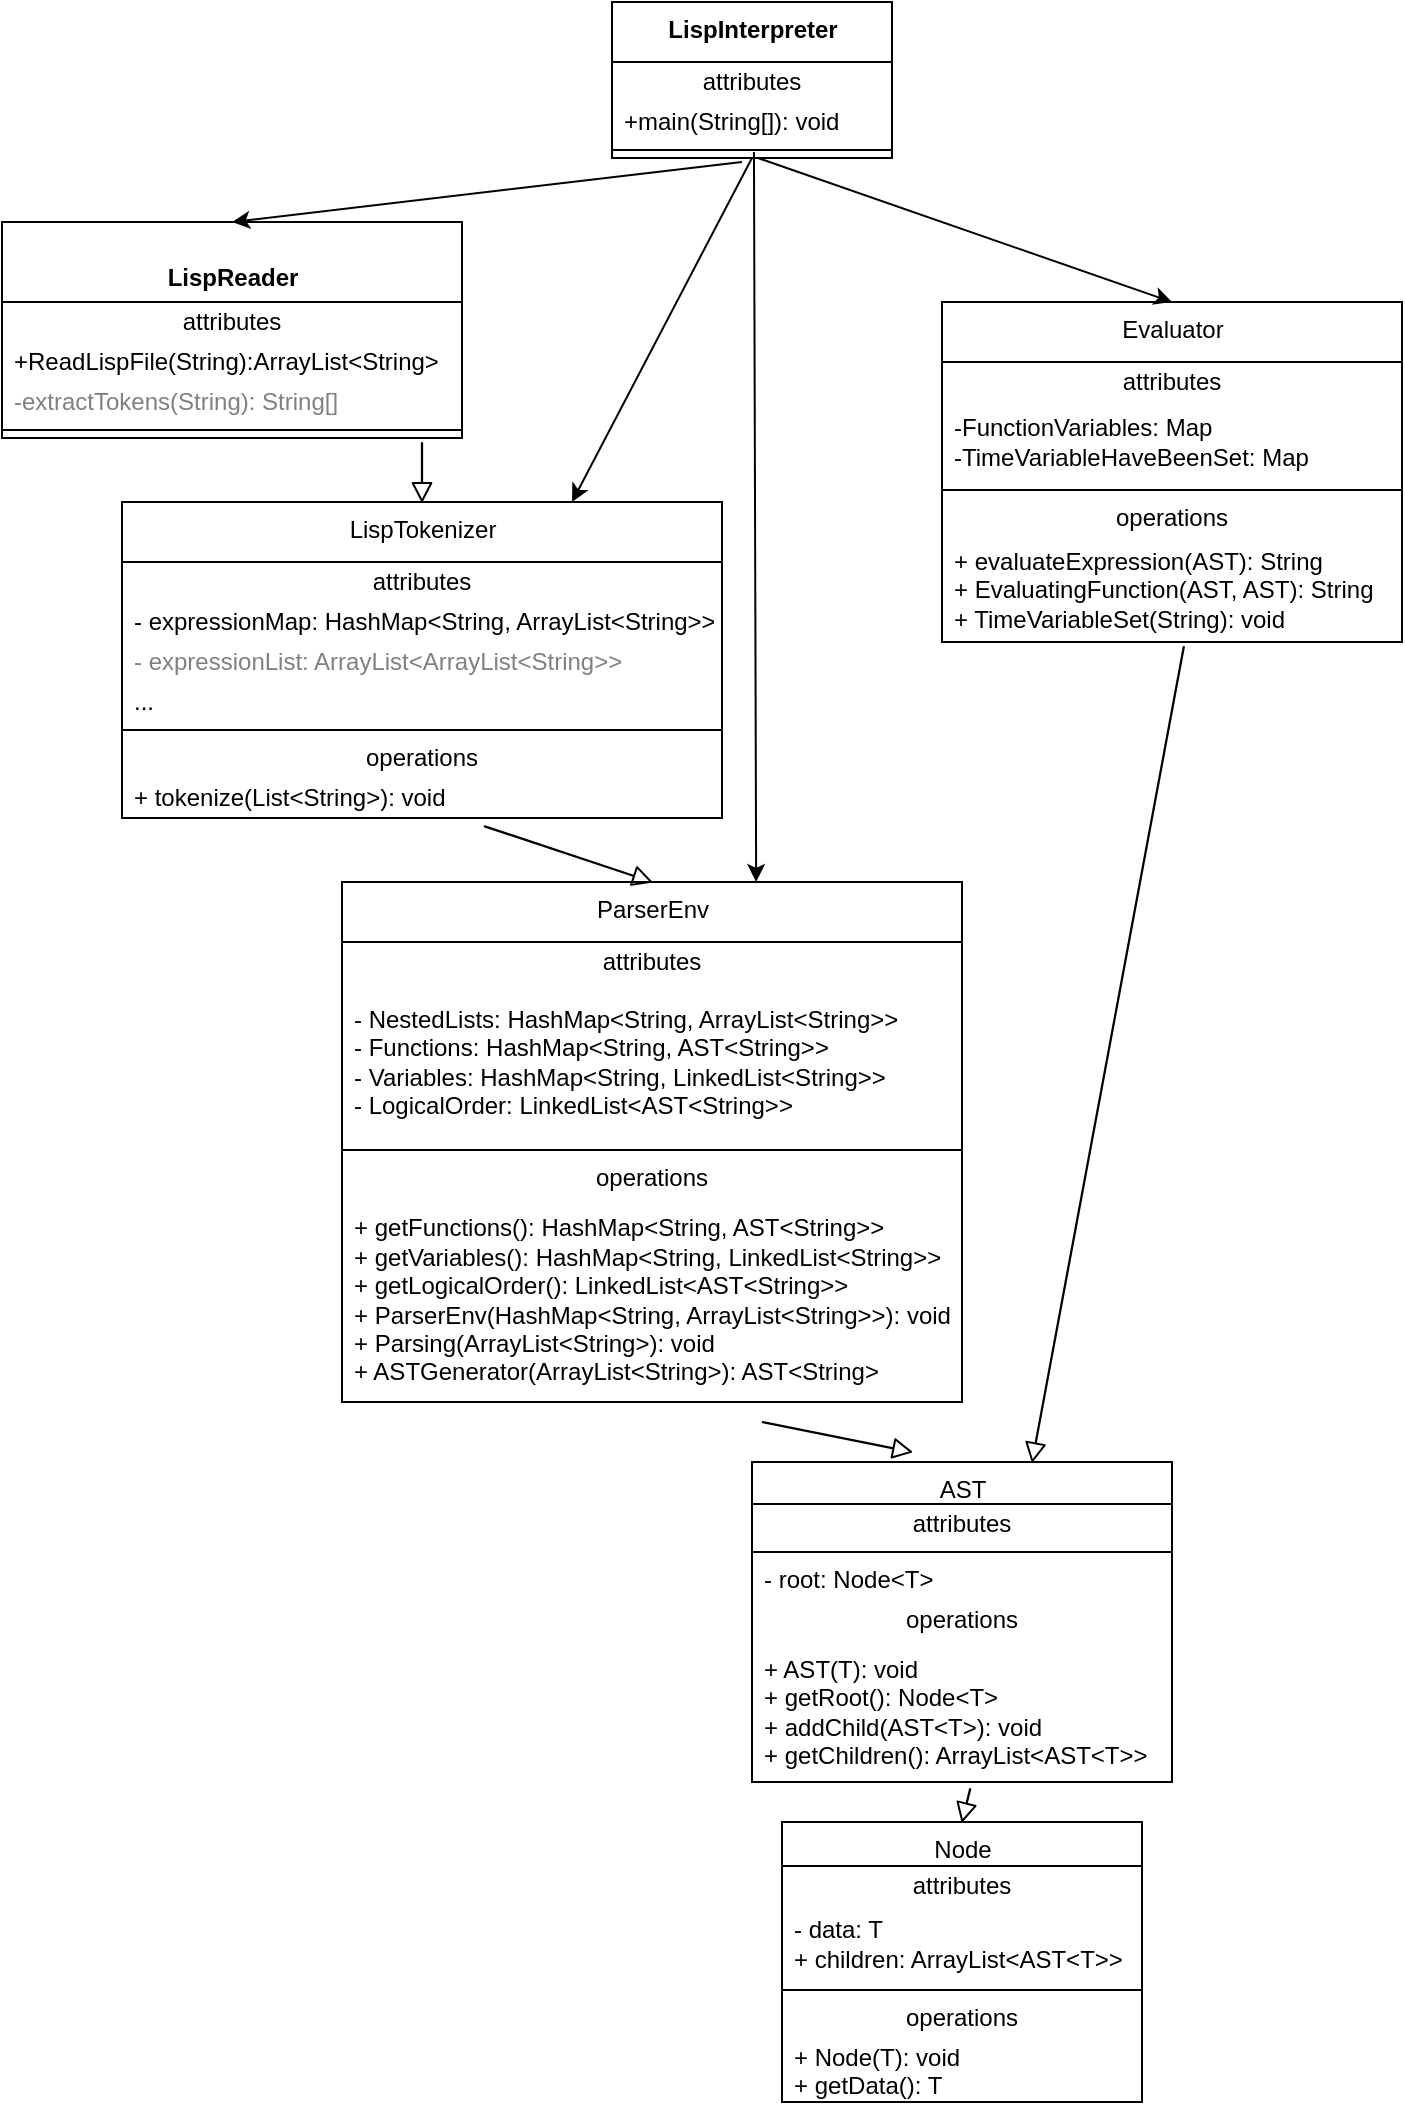 <mxfile>
    <diagram id="wE6Jl0ETnyt9G-wWu_ZL" name="Page-1">
        <mxGraphModel dx="2075" dy="1500" grid="1" gridSize="10" guides="1" tooltips="1" connect="1" arrows="1" fold="1" page="1" pageScale="1" pageWidth="850" pageHeight="1100" math="0" shadow="0">
            <root>
                <mxCell id="0"/>
                <mxCell id="1" parent="0"/>
                <mxCell id="6" value="&lt;b&gt;LispInterpreter&lt;/b&gt;" style="swimlane;fontStyle=0;align=center;verticalAlign=top;childLayout=stackLayout;horizontal=1;startSize=30;horizontalStack=0;resizeParent=1;resizeParentMax=0;resizeLast=0;collapsible=0;marginBottom=0;html=1;" vertex="1" parent="1">
                    <mxGeometry x="355" y="80" width="140" height="78" as="geometry"/>
                </mxCell>
                <mxCell id="7" value="attributes" style="text;html=1;strokeColor=none;fillColor=none;align=center;verticalAlign=middle;spacingLeft=4;spacingRight=4;overflow=hidden;rotatable=0;points=[[0,0.5],[1,0.5]];portConstraint=eastwest;" vertex="1" parent="6">
                    <mxGeometry y="30" width="140" height="20" as="geometry"/>
                </mxCell>
                <mxCell id="8" value="+main(String[]): void" style="text;html=1;strokeColor=none;fillColor=none;align=left;verticalAlign=middle;spacingLeft=4;spacingRight=4;overflow=hidden;rotatable=0;points=[[0,0.5],[1,0.5]];portConstraint=eastwest;" vertex="1" parent="6">
                    <mxGeometry y="50" width="140" height="20" as="geometry"/>
                </mxCell>
                <mxCell id="11" value="" style="line;strokeWidth=1;fillColor=none;align=left;verticalAlign=middle;spacingTop=-1;spacingLeft=3;spacingRight=3;rotatable=0;labelPosition=right;points=[];portConstraint=eastwest;" vertex="1" parent="6">
                    <mxGeometry y="70" width="140" height="8" as="geometry"/>
                </mxCell>
                <mxCell id="14" value="&lt;br&gt;&lt;b&gt;LispReader&lt;/b&gt;" style="swimlane;fontStyle=0;align=center;verticalAlign=top;childLayout=stackLayout;horizontal=1;startSize=40;horizontalStack=0;resizeParent=1;resizeParentMax=0;resizeLast=0;collapsible=0;marginBottom=0;html=1;" vertex="1" parent="1">
                    <mxGeometry x="50" y="190" width="230" height="108" as="geometry"/>
                </mxCell>
                <mxCell id="15" value="attributes" style="text;html=1;strokeColor=none;fillColor=none;align=center;verticalAlign=middle;spacingLeft=4;spacingRight=4;overflow=hidden;rotatable=0;points=[[0,0.5],[1,0.5]];portConstraint=eastwest;" vertex="1" parent="14">
                    <mxGeometry y="40" width="230" height="20" as="geometry"/>
                </mxCell>
                <mxCell id="16" value="+ReadLispFile(String):ArrayList&amp;lt;String&amp;gt;" style="text;html=1;strokeColor=none;fillColor=none;align=left;verticalAlign=middle;spacingLeft=4;spacingRight=4;overflow=hidden;rotatable=0;points=[[0,0.5],[1,0.5]];portConstraint=eastwest;" vertex="1" parent="14">
                    <mxGeometry y="60" width="230" height="20" as="geometry"/>
                </mxCell>
                <mxCell id="17" value="-extractTokens(String): String[]" style="text;html=1;strokeColor=none;fillColor=none;align=left;verticalAlign=middle;spacingLeft=4;spacingRight=4;overflow=hidden;rotatable=0;points=[[0,0.5],[1,0.5]];portConstraint=eastwest;fontColor=#808080;" vertex="1" parent="14">
                    <mxGeometry y="80" width="230" height="20" as="geometry"/>
                </mxCell>
                <mxCell id="19" value="" style="line;strokeWidth=1;fillColor=none;align=left;verticalAlign=middle;spacingTop=-1;spacingLeft=3;spacingRight=3;rotatable=0;labelPosition=right;points=[];portConstraint=eastwest;" vertex="1" parent="14">
                    <mxGeometry y="100" width="230" height="8" as="geometry"/>
                </mxCell>
                <mxCell id="22" value="" style="endArrow=classic;html=1;entryX=0.5;entryY=0;entryDx=0;entryDy=0;exitX=0.464;exitY=1.25;exitDx=0;exitDy=0;exitPerimeter=0;" edge="1" parent="1" source="11" target="14">
                    <mxGeometry width="50" height="50" relative="1" as="geometry">
                        <mxPoint x="410" y="100" as="sourcePoint"/>
                        <mxPoint x="500" y="400" as="targetPoint"/>
                    </mxGeometry>
                </mxCell>
                <mxCell id="23" value="LispTokenizer" style="swimlane;fontStyle=0;align=center;verticalAlign=top;childLayout=stackLayout;horizontal=1;startSize=30;horizontalStack=0;resizeParent=1;resizeParentMax=0;resizeLast=0;collapsible=0;marginBottom=0;html=1;" vertex="1" parent="1">
                    <mxGeometry x="110" y="330" width="300" height="158" as="geometry"/>
                </mxCell>
                <mxCell id="24" value="attributes" style="text;html=1;strokeColor=none;fillColor=none;align=center;verticalAlign=middle;spacingLeft=4;spacingRight=4;overflow=hidden;rotatable=0;points=[[0,0.5],[1,0.5]];portConstraint=eastwest;" vertex="1" parent="23">
                    <mxGeometry y="30" width="300" height="20" as="geometry"/>
                </mxCell>
                <mxCell id="25" value="- expressionMap: HashMap&amp;lt;String, ArrayList&amp;lt;String&amp;gt;&amp;gt;" style="text;html=1;strokeColor=none;fillColor=none;align=left;verticalAlign=middle;spacingLeft=4;spacingRight=4;overflow=hidden;rotatable=0;points=[[0,0.5],[1,0.5]];portConstraint=eastwest;" vertex="1" parent="23">
                    <mxGeometry y="50" width="300" height="20" as="geometry"/>
                </mxCell>
                <mxCell id="26" value="- expressionList: ArrayList&amp;lt;ArrayList&amp;lt;String&amp;gt;&amp;gt;" style="text;html=1;strokeColor=none;fillColor=none;align=left;verticalAlign=middle;spacingLeft=4;spacingRight=4;overflow=hidden;rotatable=0;points=[[0,0.5],[1,0.5]];portConstraint=eastwest;fontColor=#808080;" vertex="1" parent="23">
                    <mxGeometry y="70" width="300" height="20" as="geometry"/>
                </mxCell>
                <mxCell id="27" value="..." style="text;html=1;strokeColor=none;fillColor=none;align=left;verticalAlign=middle;spacingLeft=4;spacingRight=4;overflow=hidden;rotatable=0;points=[[0,0.5],[1,0.5]];portConstraint=eastwest;" vertex="1" parent="23">
                    <mxGeometry y="90" width="300" height="20" as="geometry"/>
                </mxCell>
                <mxCell id="28" value="" style="line;strokeWidth=1;fillColor=none;align=left;verticalAlign=middle;spacingTop=-1;spacingLeft=3;spacingRight=3;rotatable=0;labelPosition=right;points=[];portConstraint=eastwest;" vertex="1" parent="23">
                    <mxGeometry y="110" width="300" height="8" as="geometry"/>
                </mxCell>
                <mxCell id="29" value="operations" style="text;html=1;strokeColor=none;fillColor=none;align=center;verticalAlign=middle;spacingLeft=4;spacingRight=4;overflow=hidden;rotatable=0;points=[[0,0.5],[1,0.5]];portConstraint=eastwest;" vertex="1" parent="23">
                    <mxGeometry y="118" width="300" height="20" as="geometry"/>
                </mxCell>
                <mxCell id="30" value="+ tokenize(List&amp;lt;String&amp;gt;): void" style="text;html=1;strokeColor=none;fillColor=none;align=left;verticalAlign=middle;spacingLeft=4;spacingRight=4;overflow=hidden;rotatable=0;points=[[0,0.5],[1,0.5]];portConstraint=eastwest;" vertex="1" parent="23">
                    <mxGeometry y="138" width="300" height="20" as="geometry"/>
                </mxCell>
                <mxCell id="32" value="" style="endArrow=classic;html=1;entryX=0.75;entryY=0;entryDx=0;entryDy=0;exitX=0.5;exitY=1;exitDx=0;exitDy=0;" edge="1" parent="1" source="6" target="23">
                    <mxGeometry width="50" height="50" relative="1" as="geometry">
                        <mxPoint x="450" y="300" as="sourcePoint"/>
                        <mxPoint x="500" y="250" as="targetPoint"/>
                    </mxGeometry>
                </mxCell>
                <mxCell id="34" value="" style="shape=flexArrow;endArrow=classic;html=1;width=0.135;endSize=2.653;endWidth=8.204;entryX=0.5;entryY=0;entryDx=0;entryDy=0;" edge="1" parent="1" target="23">
                    <mxGeometry width="50" height="50" relative="1" as="geometry">
                        <mxPoint x="260" y="300" as="sourcePoint"/>
                        <mxPoint x="425" y="290" as="targetPoint"/>
                    </mxGeometry>
                </mxCell>
                <mxCell id="35" value="Evaluator" style="swimlane;fontStyle=0;align=center;verticalAlign=top;childLayout=stackLayout;horizontal=1;startSize=30;horizontalStack=0;resizeParent=1;resizeParentMax=0;resizeLast=0;collapsible=0;marginBottom=0;html=1;" vertex="1" parent="1">
                    <mxGeometry x="520" y="230" width="230" height="170" as="geometry"/>
                </mxCell>
                <mxCell id="36" value="attributes" style="text;html=1;strokeColor=none;fillColor=none;align=center;verticalAlign=middle;spacingLeft=4;spacingRight=4;overflow=hidden;rotatable=0;points=[[0,0.5],[1,0.5]];portConstraint=eastwest;" vertex="1" parent="35">
                    <mxGeometry y="30" width="230" height="20" as="geometry"/>
                </mxCell>
                <mxCell id="37" value="-FunctionVariables: Map&lt;br&gt;-TimeVariableHaveBeenSet: Map" style="text;html=1;strokeColor=none;fillColor=none;align=left;verticalAlign=middle;spacingLeft=4;spacingRight=4;overflow=hidden;rotatable=0;points=[[0,0.5],[1,0.5]];portConstraint=eastwest;" vertex="1" parent="35">
                    <mxGeometry y="50" width="230" height="40" as="geometry"/>
                </mxCell>
                <mxCell id="40" value="" style="line;strokeWidth=1;fillColor=none;align=left;verticalAlign=middle;spacingTop=-1;spacingLeft=3;spacingRight=3;rotatable=0;labelPosition=right;points=[];portConstraint=eastwest;" vertex="1" parent="35">
                    <mxGeometry y="90" width="230" height="8" as="geometry"/>
                </mxCell>
                <mxCell id="41" value="operations" style="text;html=1;strokeColor=none;fillColor=none;align=center;verticalAlign=middle;spacingLeft=4;spacingRight=4;overflow=hidden;rotatable=0;points=[[0,0.5],[1,0.5]];portConstraint=eastwest;" vertex="1" parent="35">
                    <mxGeometry y="98" width="230" height="20" as="geometry"/>
                </mxCell>
                <mxCell id="42" value="&lt;div&gt;+ evaluateExpression(AST): String&lt;/div&gt;&lt;div&gt;+ EvaluatingFunction(AST, AST): String&lt;/div&gt;&lt;div&gt;+ TimeVariableSet(String): void&lt;/div&gt;" style="text;html=1;strokeColor=none;fillColor=none;align=left;verticalAlign=middle;spacingLeft=4;spacingRight=4;overflow=hidden;rotatable=0;points=[[0,0.5],[1,0.5]];portConstraint=eastwest;" vertex="1" parent="35">
                    <mxGeometry y="118" width="230" height="52" as="geometry"/>
                </mxCell>
                <mxCell id="43" value="" style="endArrow=classic;html=1;entryX=0.5;entryY=0;entryDx=0;entryDy=0;exitX=0.521;exitY=1;exitDx=0;exitDy=0;exitPerimeter=0;" edge="1" parent="1" source="11" target="35">
                    <mxGeometry width="50" height="50" relative="1" as="geometry">
                        <mxPoint x="440" y="120" as="sourcePoint"/>
                        <mxPoint x="650" y="70" as="targetPoint"/>
                    </mxGeometry>
                </mxCell>
                <mxCell id="44" value="ParserEnv" style="swimlane;fontStyle=0;align=center;verticalAlign=top;childLayout=stackLayout;horizontal=1;startSize=30;horizontalStack=0;resizeParent=1;resizeParentMax=0;resizeLast=0;collapsible=0;marginBottom=0;html=1;" vertex="1" parent="1">
                    <mxGeometry x="220" y="520" width="310" height="260" as="geometry"/>
                </mxCell>
                <mxCell id="45" value="attributes" style="text;html=1;strokeColor=none;fillColor=none;align=center;verticalAlign=middle;spacingLeft=4;spacingRight=4;overflow=hidden;rotatable=0;points=[[0,0.5],[1,0.5]];portConstraint=eastwest;" vertex="1" parent="44">
                    <mxGeometry y="30" width="310" height="20" as="geometry"/>
                </mxCell>
                <mxCell id="46" value="&lt;div&gt;- NestedLists: HashMap&amp;lt;String, ArrayList&amp;lt;String&amp;gt;&amp;gt;&lt;/div&gt;&lt;div&gt;- Functions: HashMap&amp;lt;String, AST&amp;lt;String&amp;gt;&amp;gt;&lt;/div&gt;&lt;div&gt;- Variables: HashMap&amp;lt;String, LinkedList&amp;lt;String&amp;gt;&amp;gt;&lt;/div&gt;&lt;div&gt;- LogicalOrder: LinkedList&amp;lt;AST&amp;lt;String&amp;gt;&amp;gt;&lt;/div&gt;" style="text;html=1;strokeColor=none;fillColor=none;align=left;verticalAlign=middle;spacingLeft=4;spacingRight=4;overflow=hidden;rotatable=0;points=[[0,0.5],[1,0.5]];portConstraint=eastwest;" vertex="1" parent="44">
                    <mxGeometry y="50" width="310" height="80" as="geometry"/>
                </mxCell>
                <mxCell id="49" value="" style="line;strokeWidth=1;fillColor=none;align=left;verticalAlign=middle;spacingTop=-1;spacingLeft=3;spacingRight=3;rotatable=0;labelPosition=right;points=[];portConstraint=eastwest;" vertex="1" parent="44">
                    <mxGeometry y="130" width="310" height="8" as="geometry"/>
                </mxCell>
                <mxCell id="50" value="operations" style="text;html=1;strokeColor=none;fillColor=none;align=center;verticalAlign=middle;spacingLeft=4;spacingRight=4;overflow=hidden;rotatable=0;points=[[0,0.5],[1,0.5]];portConstraint=eastwest;" vertex="1" parent="44">
                    <mxGeometry y="138" width="310" height="20" as="geometry"/>
                </mxCell>
                <mxCell id="51" value="&lt;div&gt;+ getFunctions(): HashMap&amp;lt;String, AST&amp;lt;String&amp;gt;&amp;gt;&lt;/div&gt;&lt;div&gt;+ getVariables(): HashMap&amp;lt;String, LinkedList&amp;lt;String&amp;gt;&amp;gt;&lt;/div&gt;&lt;div&gt;+ getLogicalOrder(): LinkedList&amp;lt;AST&amp;lt;String&amp;gt;&amp;gt;&lt;/div&gt;&lt;div&gt;+ ParserEnv(HashMap&amp;lt;String, ArrayList&amp;lt;String&amp;gt;&amp;gt;): void&lt;/div&gt;&lt;div&gt;+ Parsing(ArrayList&amp;lt;String&amp;gt;): void&lt;/div&gt;&lt;div&gt;+ ASTGenerator(ArrayList&amp;lt;String&amp;gt;): AST&amp;lt;String&amp;gt;&lt;/div&gt;" style="text;html=1;strokeColor=none;fillColor=none;align=left;verticalAlign=middle;spacingLeft=4;spacingRight=4;overflow=hidden;rotatable=0;points=[[0,0.5],[1,0.5]];portConstraint=eastwest;" vertex="1" parent="44">
                    <mxGeometry y="158" width="310" height="102" as="geometry"/>
                </mxCell>
                <mxCell id="52" value="" style="shape=flexArrow;endArrow=classic;html=1;width=0.135;endSize=2.653;endWidth=8.204;entryX=0.5;entryY=0;entryDx=0;entryDy=0;exitX=0.603;exitY=1.2;exitDx=0;exitDy=0;exitPerimeter=0;" edge="1" parent="1" source="30" target="44">
                    <mxGeometry width="50" height="50" relative="1" as="geometry">
                        <mxPoint x="164.5" y="600" as="sourcePoint"/>
                        <mxPoint x="164.5" y="630" as="targetPoint"/>
                    </mxGeometry>
                </mxCell>
                <mxCell id="53" value="" style="endArrow=classic;html=1;entryX=0.668;entryY=0;entryDx=0;entryDy=0;entryPerimeter=0;exitX=0.507;exitY=0.625;exitDx=0;exitDy=0;exitPerimeter=0;" edge="1" parent="1" source="11" target="44">
                    <mxGeometry width="50" height="50" relative="1" as="geometry">
                        <mxPoint x="530" y="520" as="sourcePoint"/>
                        <mxPoint x="580" y="470" as="targetPoint"/>
                    </mxGeometry>
                </mxCell>
                <mxCell id="54" value="AST" style="swimlane;fontStyle=0;align=center;verticalAlign=top;childLayout=stackLayout;horizontal=1;startSize=21;horizontalStack=0;resizeParent=1;resizeParentMax=0;resizeLast=0;collapsible=0;marginBottom=0;html=1;" vertex="1" parent="1">
                    <mxGeometry x="425" y="810" width="210" height="160" as="geometry"/>
                </mxCell>
                <mxCell id="55" value="attributes" style="text;html=1;strokeColor=none;fillColor=none;align=center;verticalAlign=middle;spacingLeft=4;spacingRight=4;overflow=hidden;rotatable=0;points=[[0,0.5],[1,0.5]];portConstraint=eastwest;" vertex="1" parent="54">
                    <mxGeometry y="21" width="210" height="20" as="geometry"/>
                </mxCell>
                <mxCell id="59" value="" style="line;strokeWidth=1;fillColor=none;align=left;verticalAlign=middle;spacingTop=-1;spacingLeft=3;spacingRight=3;rotatable=0;labelPosition=right;points=[];portConstraint=eastwest;" vertex="1" parent="54">
                    <mxGeometry y="41" width="210" height="8" as="geometry"/>
                </mxCell>
                <mxCell id="56" value="&lt;div&gt;- root: Node&amp;lt;T&amp;gt;&lt;/div&gt;&lt;div&gt;&lt;br&gt;&lt;/div&gt;" style="text;html=1;strokeColor=none;fillColor=none;align=left;verticalAlign=middle;spacingLeft=4;spacingRight=4;overflow=hidden;rotatable=0;points=[[0,0.5],[1,0.5]];portConstraint=eastwest;" vertex="1" parent="54">
                    <mxGeometry y="49" width="210" height="20" as="geometry"/>
                </mxCell>
                <mxCell id="60" value="operations" style="text;html=1;strokeColor=none;fillColor=none;align=center;verticalAlign=middle;spacingLeft=4;spacingRight=4;overflow=hidden;rotatable=0;points=[[0,0.5],[1,0.5]];portConstraint=eastwest;" vertex="1" parent="54">
                    <mxGeometry y="69" width="210" height="20" as="geometry"/>
                </mxCell>
                <mxCell id="61" value="&lt;div&gt;+ AST(T): void&lt;/div&gt;&lt;div&gt;+ getRoot(): Node&amp;lt;T&amp;gt;&lt;/div&gt;&lt;div&gt;+ addChild(AST&amp;lt;T&amp;gt;): void&lt;/div&gt;&lt;div&gt;+ getChildren(): ArrayList&amp;lt;AST&amp;lt;T&amp;gt;&amp;gt;&lt;/div&gt;" style="text;html=1;strokeColor=none;fillColor=none;align=left;verticalAlign=middle;spacingLeft=4;spacingRight=4;overflow=hidden;rotatable=0;points=[[0,0.5],[1,0.5]];portConstraint=eastwest;" vertex="1" parent="54">
                    <mxGeometry y="89" width="210" height="71" as="geometry"/>
                </mxCell>
                <mxCell id="62" value="" style="shape=flexArrow;endArrow=classic;html=1;width=0.135;endSize=2.653;endWidth=8.204;entryX=0.667;entryY=0;entryDx=0;entryDy=0;exitX=0.526;exitY=1.038;exitDx=0;exitDy=0;exitPerimeter=0;entryPerimeter=0;" edge="1" parent="1" source="42" target="54">
                    <mxGeometry width="50" height="50" relative="1" as="geometry">
                        <mxPoint x="660.0" y="560" as="sourcePoint"/>
                        <mxPoint x="744.1" y="648" as="targetPoint"/>
                    </mxGeometry>
                </mxCell>
                <mxCell id="63" value="" style="shape=flexArrow;endArrow=classic;html=1;width=0.135;endSize=2.653;endWidth=8.204;entryX=0.381;entryY=-0.031;entryDx=0;entryDy=0;exitX=0.677;exitY=1.098;exitDx=0;exitDy=0;exitPerimeter=0;entryPerimeter=0;" edge="1" parent="1" source="51" target="54">
                    <mxGeometry width="50" height="50" relative="1" as="geometry">
                        <mxPoint x="410.0" y="892" as="sourcePoint"/>
                        <mxPoint x="494.1" y="980" as="targetPoint"/>
                    </mxGeometry>
                </mxCell>
                <mxCell id="64" value="Node" style="swimlane;fontStyle=0;align=center;verticalAlign=top;childLayout=stackLayout;horizontal=1;startSize=22;horizontalStack=0;resizeParent=1;resizeParentMax=0;resizeLast=0;collapsible=0;marginBottom=0;html=1;" vertex="1" parent="1">
                    <mxGeometry x="440" y="990" width="180" height="140" as="geometry"/>
                </mxCell>
                <mxCell id="65" value="attributes" style="text;html=1;strokeColor=none;fillColor=none;align=center;verticalAlign=middle;spacingLeft=4;spacingRight=4;overflow=hidden;rotatable=0;points=[[0,0.5],[1,0.5]];portConstraint=eastwest;" vertex="1" parent="64">
                    <mxGeometry y="22" width="180" height="20" as="geometry"/>
                </mxCell>
                <mxCell id="66" value="&lt;div&gt;- data: T&lt;/div&gt;&lt;div&gt;+ children: ArrayList&amp;lt;AST&amp;lt;T&amp;gt;&amp;gt;&lt;/div&gt;" style="text;html=1;strokeColor=none;fillColor=none;align=left;verticalAlign=middle;spacingLeft=4;spacingRight=4;overflow=hidden;rotatable=0;points=[[0,0.5],[1,0.5]];portConstraint=eastwest;" vertex="1" parent="64">
                    <mxGeometry y="42" width="180" height="38" as="geometry"/>
                </mxCell>
                <mxCell id="69" value="" style="line;strokeWidth=1;fillColor=none;align=left;verticalAlign=middle;spacingTop=-1;spacingLeft=3;spacingRight=3;rotatable=0;labelPosition=right;points=[];portConstraint=eastwest;" vertex="1" parent="64">
                    <mxGeometry y="80" width="180" height="8" as="geometry"/>
                </mxCell>
                <mxCell id="70" value="operations" style="text;html=1;strokeColor=none;fillColor=none;align=center;verticalAlign=middle;spacingLeft=4;spacingRight=4;overflow=hidden;rotatable=0;points=[[0,0.5],[1,0.5]];portConstraint=eastwest;" vertex="1" parent="64">
                    <mxGeometry y="88" width="180" height="20" as="geometry"/>
                </mxCell>
                <mxCell id="71" value="&lt;div&gt;+ Node(T): void&lt;/div&gt;&lt;div&gt;+ getData(): T&lt;/div&gt;" style="text;html=1;strokeColor=none;fillColor=none;align=left;verticalAlign=middle;spacingLeft=4;spacingRight=4;overflow=hidden;rotatable=0;points=[[0,0.5],[1,0.5]];portConstraint=eastwest;" vertex="1" parent="64">
                    <mxGeometry y="108" width="180" height="32" as="geometry"/>
                </mxCell>
                <mxCell id="72" value="" style="shape=flexArrow;endArrow=classic;html=1;width=0.135;endSize=2.653;endWidth=8.204;entryX=0.5;entryY=0;entryDx=0;entryDy=0;exitX=0.52;exitY=1.043;exitDx=0;exitDy=0;exitPerimeter=0;" edge="1" parent="1" source="61" target="64">
                    <mxGeometry width="50" height="50" relative="1" as="geometry">
                        <mxPoint x="290.0" y="1109.996" as="sourcePoint"/>
                        <mxPoint x="350.14" y="1145.04" as="targetPoint"/>
                    </mxGeometry>
                </mxCell>
            </root>
        </mxGraphModel>
    </diagram>
</mxfile>